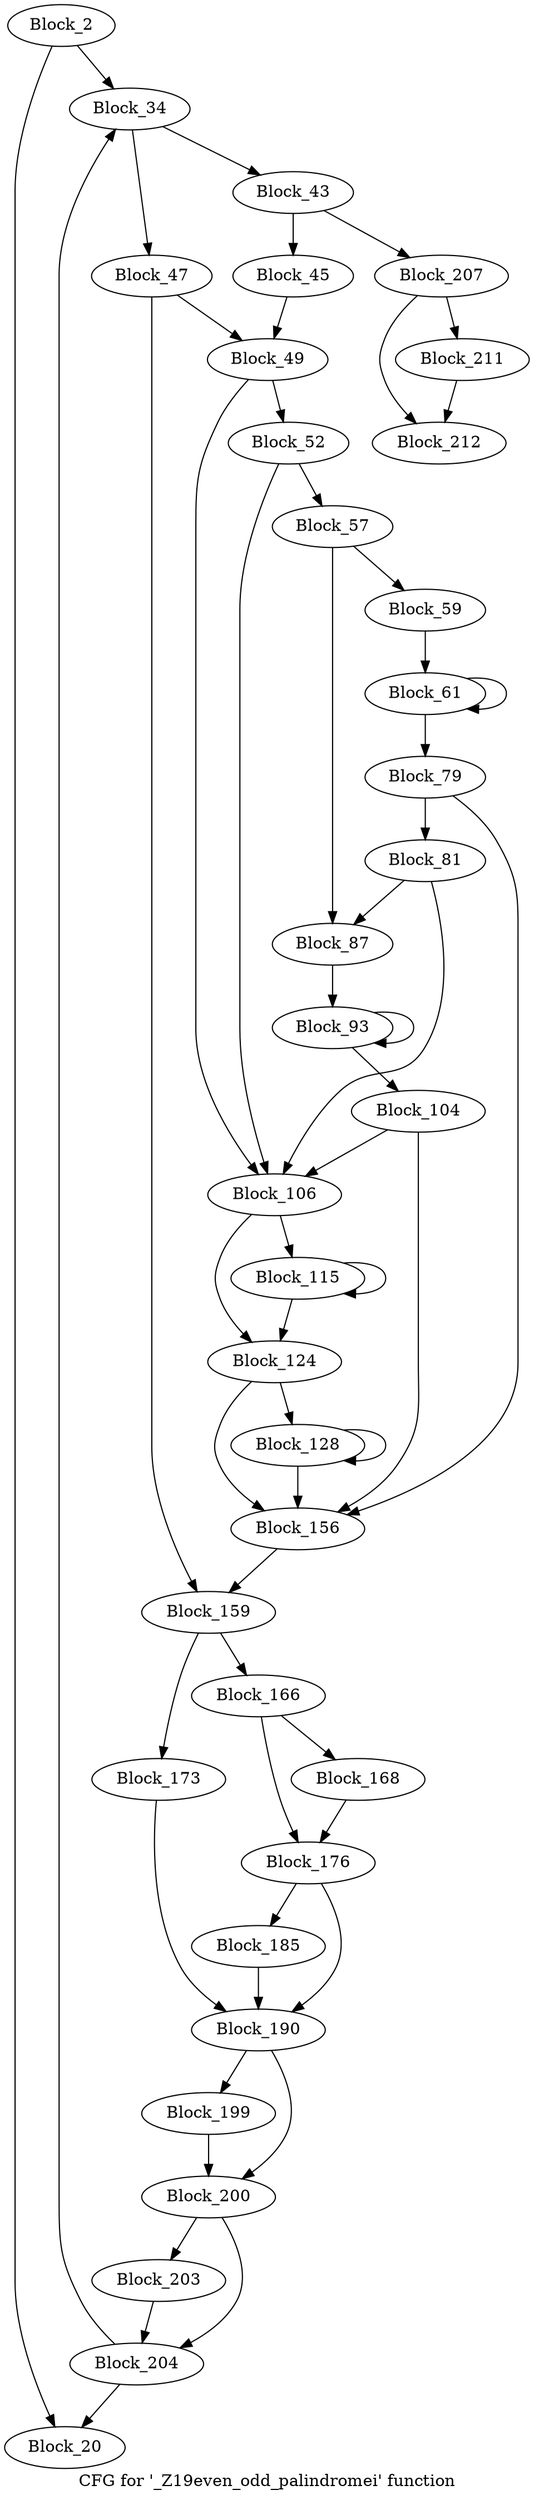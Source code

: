 digraph "CFG for '_Z19even_odd_palindromei' function" {
	label="CFG for '_Z19even_odd_palindromei' function";

	block_2 [label="Block_2"];
	block_2:s0 -> block_20;
	block_2:s1 -> block_34;
	block_20 [label="Block_20"];
	block_34 [label="Block_34"];
	block_34:s0 -> block_43;
	block_34:s1 -> block_47;
	block_43 [label="Block_43"];
	block_43 -> block_45;
	block_43 -> block_207;
	block_45 [label="Block_45"];
	block_45 -> block_49;
	block_47 [label="Block_47"];
	block_47:s0 -> block_159;
	block_47:s1 -> block_49;
	block_49 [label="Block_49"];
	block_49:s0 -> block_106;
	block_49:s1 -> block_52;
	block_52 [label="Block_52"];
	block_52:s0 -> block_106;
	block_52:s1 -> block_57;
	block_57 [label="Block_57"];
	block_57:s0 -> block_87;
	block_57:s1 -> block_59;
	block_59 [label="Block_59"];
	block_59 -> block_61;
	block_61 [label="Block_61"];
	block_61:s0 -> block_79;
	block_61:s1 -> block_61;
	block_79 [label="Block_79"];
	block_79:s0 -> block_156;
	block_79:s1 -> block_81;
	block_81 [label="Block_81"];
	block_81:s0 -> block_106;
	block_81:s1 -> block_87;
	block_87 [label="Block_87"];
	block_87 -> block_93;
	block_93 [label="Block_93"];
	block_93:s0 -> block_104;
	block_93:s1 -> block_93;
	block_104 [label="Block_104"];
	block_104:s0 -> block_156;
	block_104:s1 -> block_106;
	block_106 [label="Block_106"];
	block_106:s0 -> block_124;
	block_106:s1 -> block_115;
	block_115 [label="Block_115"];
	block_115:s0 -> block_124;
	block_115:s1 -> block_115;
	block_124 [label="Block_124"];
	block_124:s0 -> block_156;
	block_124:s1 -> block_128;
	block_128 [label="Block_128"];
	block_128:s0 -> block_156;
	block_128:s1 -> block_128;
	block_156 [label="Block_156"];
	block_156 -> block_159;
	block_159 [label="Block_159"];
	block_159:s0 -> block_166;
	block_159:s1 -> block_173;
	block_166 [label="Block_166"];
	block_166:s0 -> block_176;
	block_166:s1 -> block_168;
	block_168 [label="Block_168"];
	block_168 -> block_176;
	block_173 [label="Block_173"];
	block_173 -> block_190;
	block_176 [label="Block_176"];
	block_176:s0 -> block_190;
	block_176:s1 -> block_185;
	block_185 [label="Block_185"];
	block_185 -> block_190;
	block_190 [label="Block_190"];
	block_190:s0 -> block_200;
	block_190:s1 -> block_199;
	block_199 [label="Block_199"];
	block_199 -> block_200;
	block_200 [label="Block_200"];
	block_200:s0 -> block_204;
	block_200:s1 -> block_203;
	block_203 [label="Block_203"];
	block_203 -> block_204;
	block_204 [label="Block_204"];
	block_204:s0 -> block_20;
	block_204:s1 -> block_34;
	block_207 [label="Block_207"];
	block_207:s0 -> block_212;
	block_207:s1 -> block_211;
	block_211 [label="Block_211"];
	block_211 -> block_212;
	block_212 [label="Block_212"];
}
